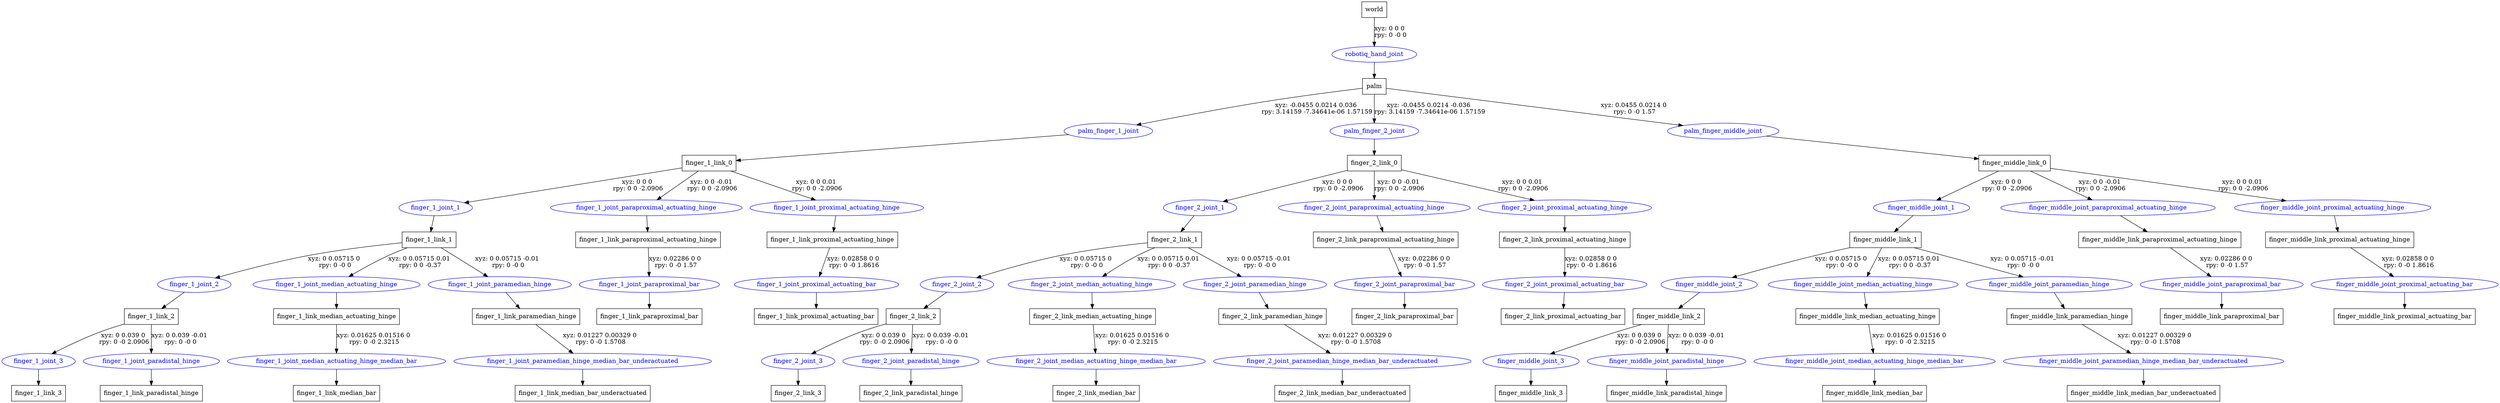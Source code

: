 digraph G {
node [shape=box];
"world" [label="world"];
"palm" [label="palm"];
"finger_1_link_0" [label="finger_1_link_0"];
"finger_1_link_1" [label="finger_1_link_1"];
"finger_1_link_2" [label="finger_1_link_2"];
"finger_1_link_3" [label="finger_1_link_3"];
"finger_1_link_paradistal_hinge" [label="finger_1_link_paradistal_hinge"];
"finger_1_link_median_actuating_hinge" [label="finger_1_link_median_actuating_hinge"];
"finger_1_link_median_bar" [label="finger_1_link_median_bar"];
"finger_1_link_paramedian_hinge" [label="finger_1_link_paramedian_hinge"];
"finger_1_link_median_bar_underactuated" [label="finger_1_link_median_bar_underactuated"];
"finger_1_link_paraproximal_actuating_hinge" [label="finger_1_link_paraproximal_actuating_hinge"];
"finger_1_link_paraproximal_bar" [label="finger_1_link_paraproximal_bar"];
"finger_1_link_proximal_actuating_hinge" [label="finger_1_link_proximal_actuating_hinge"];
"finger_1_link_proximal_actuating_bar" [label="finger_1_link_proximal_actuating_bar"];
"finger_2_link_0" [label="finger_2_link_0"];
"finger_2_link_1" [label="finger_2_link_1"];
"finger_2_link_2" [label="finger_2_link_2"];
"finger_2_link_3" [label="finger_2_link_3"];
"finger_2_link_paradistal_hinge" [label="finger_2_link_paradistal_hinge"];
"finger_2_link_median_actuating_hinge" [label="finger_2_link_median_actuating_hinge"];
"finger_2_link_median_bar" [label="finger_2_link_median_bar"];
"finger_2_link_paramedian_hinge" [label="finger_2_link_paramedian_hinge"];
"finger_2_link_median_bar_underactuated" [label="finger_2_link_median_bar_underactuated"];
"finger_2_link_paraproximal_actuating_hinge" [label="finger_2_link_paraproximal_actuating_hinge"];
"finger_2_link_paraproximal_bar" [label="finger_2_link_paraproximal_bar"];
"finger_2_link_proximal_actuating_hinge" [label="finger_2_link_proximal_actuating_hinge"];
"finger_2_link_proximal_actuating_bar" [label="finger_2_link_proximal_actuating_bar"];
"finger_middle_link_0" [label="finger_middle_link_0"];
"finger_middle_link_1" [label="finger_middle_link_1"];
"finger_middle_link_2" [label="finger_middle_link_2"];
"finger_middle_link_3" [label="finger_middle_link_3"];
"finger_middle_link_paradistal_hinge" [label="finger_middle_link_paradistal_hinge"];
"finger_middle_link_median_actuating_hinge" [label="finger_middle_link_median_actuating_hinge"];
"finger_middle_link_median_bar" [label="finger_middle_link_median_bar"];
"finger_middle_link_paramedian_hinge" [label="finger_middle_link_paramedian_hinge"];
"finger_middle_link_median_bar_underactuated" [label="finger_middle_link_median_bar_underactuated"];
"finger_middle_link_paraproximal_actuating_hinge" [label="finger_middle_link_paraproximal_actuating_hinge"];
"finger_middle_link_paraproximal_bar" [label="finger_middle_link_paraproximal_bar"];
"finger_middle_link_proximal_actuating_hinge" [label="finger_middle_link_proximal_actuating_hinge"];
"finger_middle_link_proximal_actuating_bar" [label="finger_middle_link_proximal_actuating_bar"];
node [shape=ellipse, color=blue, fontcolor=blue];
"world" -> "robotiq_hand_joint" [label="xyz: 0 0 0 \nrpy: 0 -0 0"]
"robotiq_hand_joint" -> "palm"
"palm" -> "palm_finger_1_joint" [label="xyz: -0.0455 0.0214 0.036 \nrpy: 3.14159 -7.34641e-06 1.57159"]
"palm_finger_1_joint" -> "finger_1_link_0"
"finger_1_link_0" -> "finger_1_joint_1" [label="xyz: 0 0 0 \nrpy: 0 0 -2.0906"]
"finger_1_joint_1" -> "finger_1_link_1"
"finger_1_link_1" -> "finger_1_joint_2" [label="xyz: 0 0.05715 0 \nrpy: 0 -0 0"]
"finger_1_joint_2" -> "finger_1_link_2"
"finger_1_link_2" -> "finger_1_joint_3" [label="xyz: 0 0.039 0 \nrpy: 0 -0 2.0906"]
"finger_1_joint_3" -> "finger_1_link_3"
"finger_1_link_2" -> "finger_1_joint_paradistal_hinge" [label="xyz: 0 0.039 -0.01 \nrpy: 0 -0 0"]
"finger_1_joint_paradistal_hinge" -> "finger_1_link_paradistal_hinge"
"finger_1_link_1" -> "finger_1_joint_median_actuating_hinge" [label="xyz: 0 0.05715 0.01 \nrpy: 0 0 -0.37"]
"finger_1_joint_median_actuating_hinge" -> "finger_1_link_median_actuating_hinge"
"finger_1_link_median_actuating_hinge" -> "finger_1_joint_median_actuating_hinge_median_bar" [label="xyz: 0.01625 0.01516 0 \nrpy: 0 -0 2.3215"]
"finger_1_joint_median_actuating_hinge_median_bar" -> "finger_1_link_median_bar"
"finger_1_link_1" -> "finger_1_joint_paramedian_hinge" [label="xyz: 0 0.05715 -0.01 \nrpy: 0 -0 0"]
"finger_1_joint_paramedian_hinge" -> "finger_1_link_paramedian_hinge"
"finger_1_link_paramedian_hinge" -> "finger_1_joint_paramedian_hinge_median_bar_underactuated" [label="xyz: 0.01227 0.00329 0 \nrpy: 0 -0 1.5708"]
"finger_1_joint_paramedian_hinge_median_bar_underactuated" -> "finger_1_link_median_bar_underactuated"
"finger_1_link_0" -> "finger_1_joint_paraproximal_actuating_hinge" [label="xyz: 0 0 -0.01 \nrpy: 0 0 -2.0906"]
"finger_1_joint_paraproximal_actuating_hinge" -> "finger_1_link_paraproximal_actuating_hinge"
"finger_1_link_paraproximal_actuating_hinge" -> "finger_1_joint_paraproximal_bar" [label="xyz: 0.02286 0 0 \nrpy: 0 -0 1.57"]
"finger_1_joint_paraproximal_bar" -> "finger_1_link_paraproximal_bar"
"finger_1_link_0" -> "finger_1_joint_proximal_actuating_hinge" [label="xyz: 0 0 0.01 \nrpy: 0 0 -2.0906"]
"finger_1_joint_proximal_actuating_hinge" -> "finger_1_link_proximal_actuating_hinge"
"finger_1_link_proximal_actuating_hinge" -> "finger_1_joint_proximal_actuating_bar" [label="xyz: 0.02858 0 0 \nrpy: 0 -0 1.8616"]
"finger_1_joint_proximal_actuating_bar" -> "finger_1_link_proximal_actuating_bar"
"palm" -> "palm_finger_2_joint" [label="xyz: -0.0455 0.0214 -0.036 \nrpy: 3.14159 -7.34641e-06 1.57159"]
"palm_finger_2_joint" -> "finger_2_link_0"
"finger_2_link_0" -> "finger_2_joint_1" [label="xyz: 0 0 0 \nrpy: 0 0 -2.0906"]
"finger_2_joint_1" -> "finger_2_link_1"
"finger_2_link_1" -> "finger_2_joint_2" [label="xyz: 0 0.05715 0 \nrpy: 0 -0 0"]
"finger_2_joint_2" -> "finger_2_link_2"
"finger_2_link_2" -> "finger_2_joint_3" [label="xyz: 0 0.039 0 \nrpy: 0 -0 2.0906"]
"finger_2_joint_3" -> "finger_2_link_3"
"finger_2_link_2" -> "finger_2_joint_paradistal_hinge" [label="xyz: 0 0.039 -0.01 \nrpy: 0 -0 0"]
"finger_2_joint_paradistal_hinge" -> "finger_2_link_paradistal_hinge"
"finger_2_link_1" -> "finger_2_joint_median_actuating_hinge" [label="xyz: 0 0.05715 0.01 \nrpy: 0 0 -0.37"]
"finger_2_joint_median_actuating_hinge" -> "finger_2_link_median_actuating_hinge"
"finger_2_link_median_actuating_hinge" -> "finger_2_joint_median_actuating_hinge_median_bar" [label="xyz: 0.01625 0.01516 0 \nrpy: 0 -0 2.3215"]
"finger_2_joint_median_actuating_hinge_median_bar" -> "finger_2_link_median_bar"
"finger_2_link_1" -> "finger_2_joint_paramedian_hinge" [label="xyz: 0 0.05715 -0.01 \nrpy: 0 -0 0"]
"finger_2_joint_paramedian_hinge" -> "finger_2_link_paramedian_hinge"
"finger_2_link_paramedian_hinge" -> "finger_2_joint_paramedian_hinge_median_bar_underactuated" [label="xyz: 0.01227 0.00329 0 \nrpy: 0 -0 1.5708"]
"finger_2_joint_paramedian_hinge_median_bar_underactuated" -> "finger_2_link_median_bar_underactuated"
"finger_2_link_0" -> "finger_2_joint_paraproximal_actuating_hinge" [label="xyz: 0 0 -0.01 \nrpy: 0 0 -2.0906"]
"finger_2_joint_paraproximal_actuating_hinge" -> "finger_2_link_paraproximal_actuating_hinge"
"finger_2_link_paraproximal_actuating_hinge" -> "finger_2_joint_paraproximal_bar" [label="xyz: 0.02286 0 0 \nrpy: 0 -0 1.57"]
"finger_2_joint_paraproximal_bar" -> "finger_2_link_paraproximal_bar"
"finger_2_link_0" -> "finger_2_joint_proximal_actuating_hinge" [label="xyz: 0 0 0.01 \nrpy: 0 0 -2.0906"]
"finger_2_joint_proximal_actuating_hinge" -> "finger_2_link_proximal_actuating_hinge"
"finger_2_link_proximal_actuating_hinge" -> "finger_2_joint_proximal_actuating_bar" [label="xyz: 0.02858 0 0 \nrpy: 0 -0 1.8616"]
"finger_2_joint_proximal_actuating_bar" -> "finger_2_link_proximal_actuating_bar"
"palm" -> "palm_finger_middle_joint" [label="xyz: 0.0455 0.0214 0 \nrpy: 0 -0 1.57"]
"palm_finger_middle_joint" -> "finger_middle_link_0"
"finger_middle_link_0" -> "finger_middle_joint_1" [label="xyz: 0 0 0 \nrpy: 0 0 -2.0906"]
"finger_middle_joint_1" -> "finger_middle_link_1"
"finger_middle_link_1" -> "finger_middle_joint_2" [label="xyz: 0 0.05715 0 \nrpy: 0 -0 0"]
"finger_middle_joint_2" -> "finger_middle_link_2"
"finger_middle_link_2" -> "finger_middle_joint_3" [label="xyz: 0 0.039 0 \nrpy: 0 -0 2.0906"]
"finger_middle_joint_3" -> "finger_middle_link_3"
"finger_middle_link_2" -> "finger_middle_joint_paradistal_hinge" [label="xyz: 0 0.039 -0.01 \nrpy: 0 -0 0"]
"finger_middle_joint_paradistal_hinge" -> "finger_middle_link_paradistal_hinge"
"finger_middle_link_1" -> "finger_middle_joint_median_actuating_hinge" [label="xyz: 0 0.05715 0.01 \nrpy: 0 0 -0.37"]
"finger_middle_joint_median_actuating_hinge" -> "finger_middle_link_median_actuating_hinge"
"finger_middle_link_median_actuating_hinge" -> "finger_middle_joint_median_actuating_hinge_median_bar" [label="xyz: 0.01625 0.01516 0 \nrpy: 0 -0 2.3215"]
"finger_middle_joint_median_actuating_hinge_median_bar" -> "finger_middle_link_median_bar"
"finger_middle_link_1" -> "finger_middle_joint_paramedian_hinge" [label="xyz: 0 0.05715 -0.01 \nrpy: 0 -0 0"]
"finger_middle_joint_paramedian_hinge" -> "finger_middle_link_paramedian_hinge"
"finger_middle_link_paramedian_hinge" -> "finger_middle_joint_paramedian_hinge_median_bar_underactuated" [label="xyz: 0.01227 0.00329 0 \nrpy: 0 -0 1.5708"]
"finger_middle_joint_paramedian_hinge_median_bar_underactuated" -> "finger_middle_link_median_bar_underactuated"
"finger_middle_link_0" -> "finger_middle_joint_paraproximal_actuating_hinge" [label="xyz: 0 0 -0.01 \nrpy: 0 0 -2.0906"]
"finger_middle_joint_paraproximal_actuating_hinge" -> "finger_middle_link_paraproximal_actuating_hinge"
"finger_middle_link_paraproximal_actuating_hinge" -> "finger_middle_joint_paraproximal_bar" [label="xyz: 0.02286 0 0 \nrpy: 0 -0 1.57"]
"finger_middle_joint_paraproximal_bar" -> "finger_middle_link_paraproximal_bar"
"finger_middle_link_0" -> "finger_middle_joint_proximal_actuating_hinge" [label="xyz: 0 0 0.01 \nrpy: 0 0 -2.0906"]
"finger_middle_joint_proximal_actuating_hinge" -> "finger_middle_link_proximal_actuating_hinge"
"finger_middle_link_proximal_actuating_hinge" -> "finger_middle_joint_proximal_actuating_bar" [label="xyz: 0.02858 0 0 \nrpy: 0 -0 1.8616"]
"finger_middle_joint_proximal_actuating_bar" -> "finger_middle_link_proximal_actuating_bar"
}
